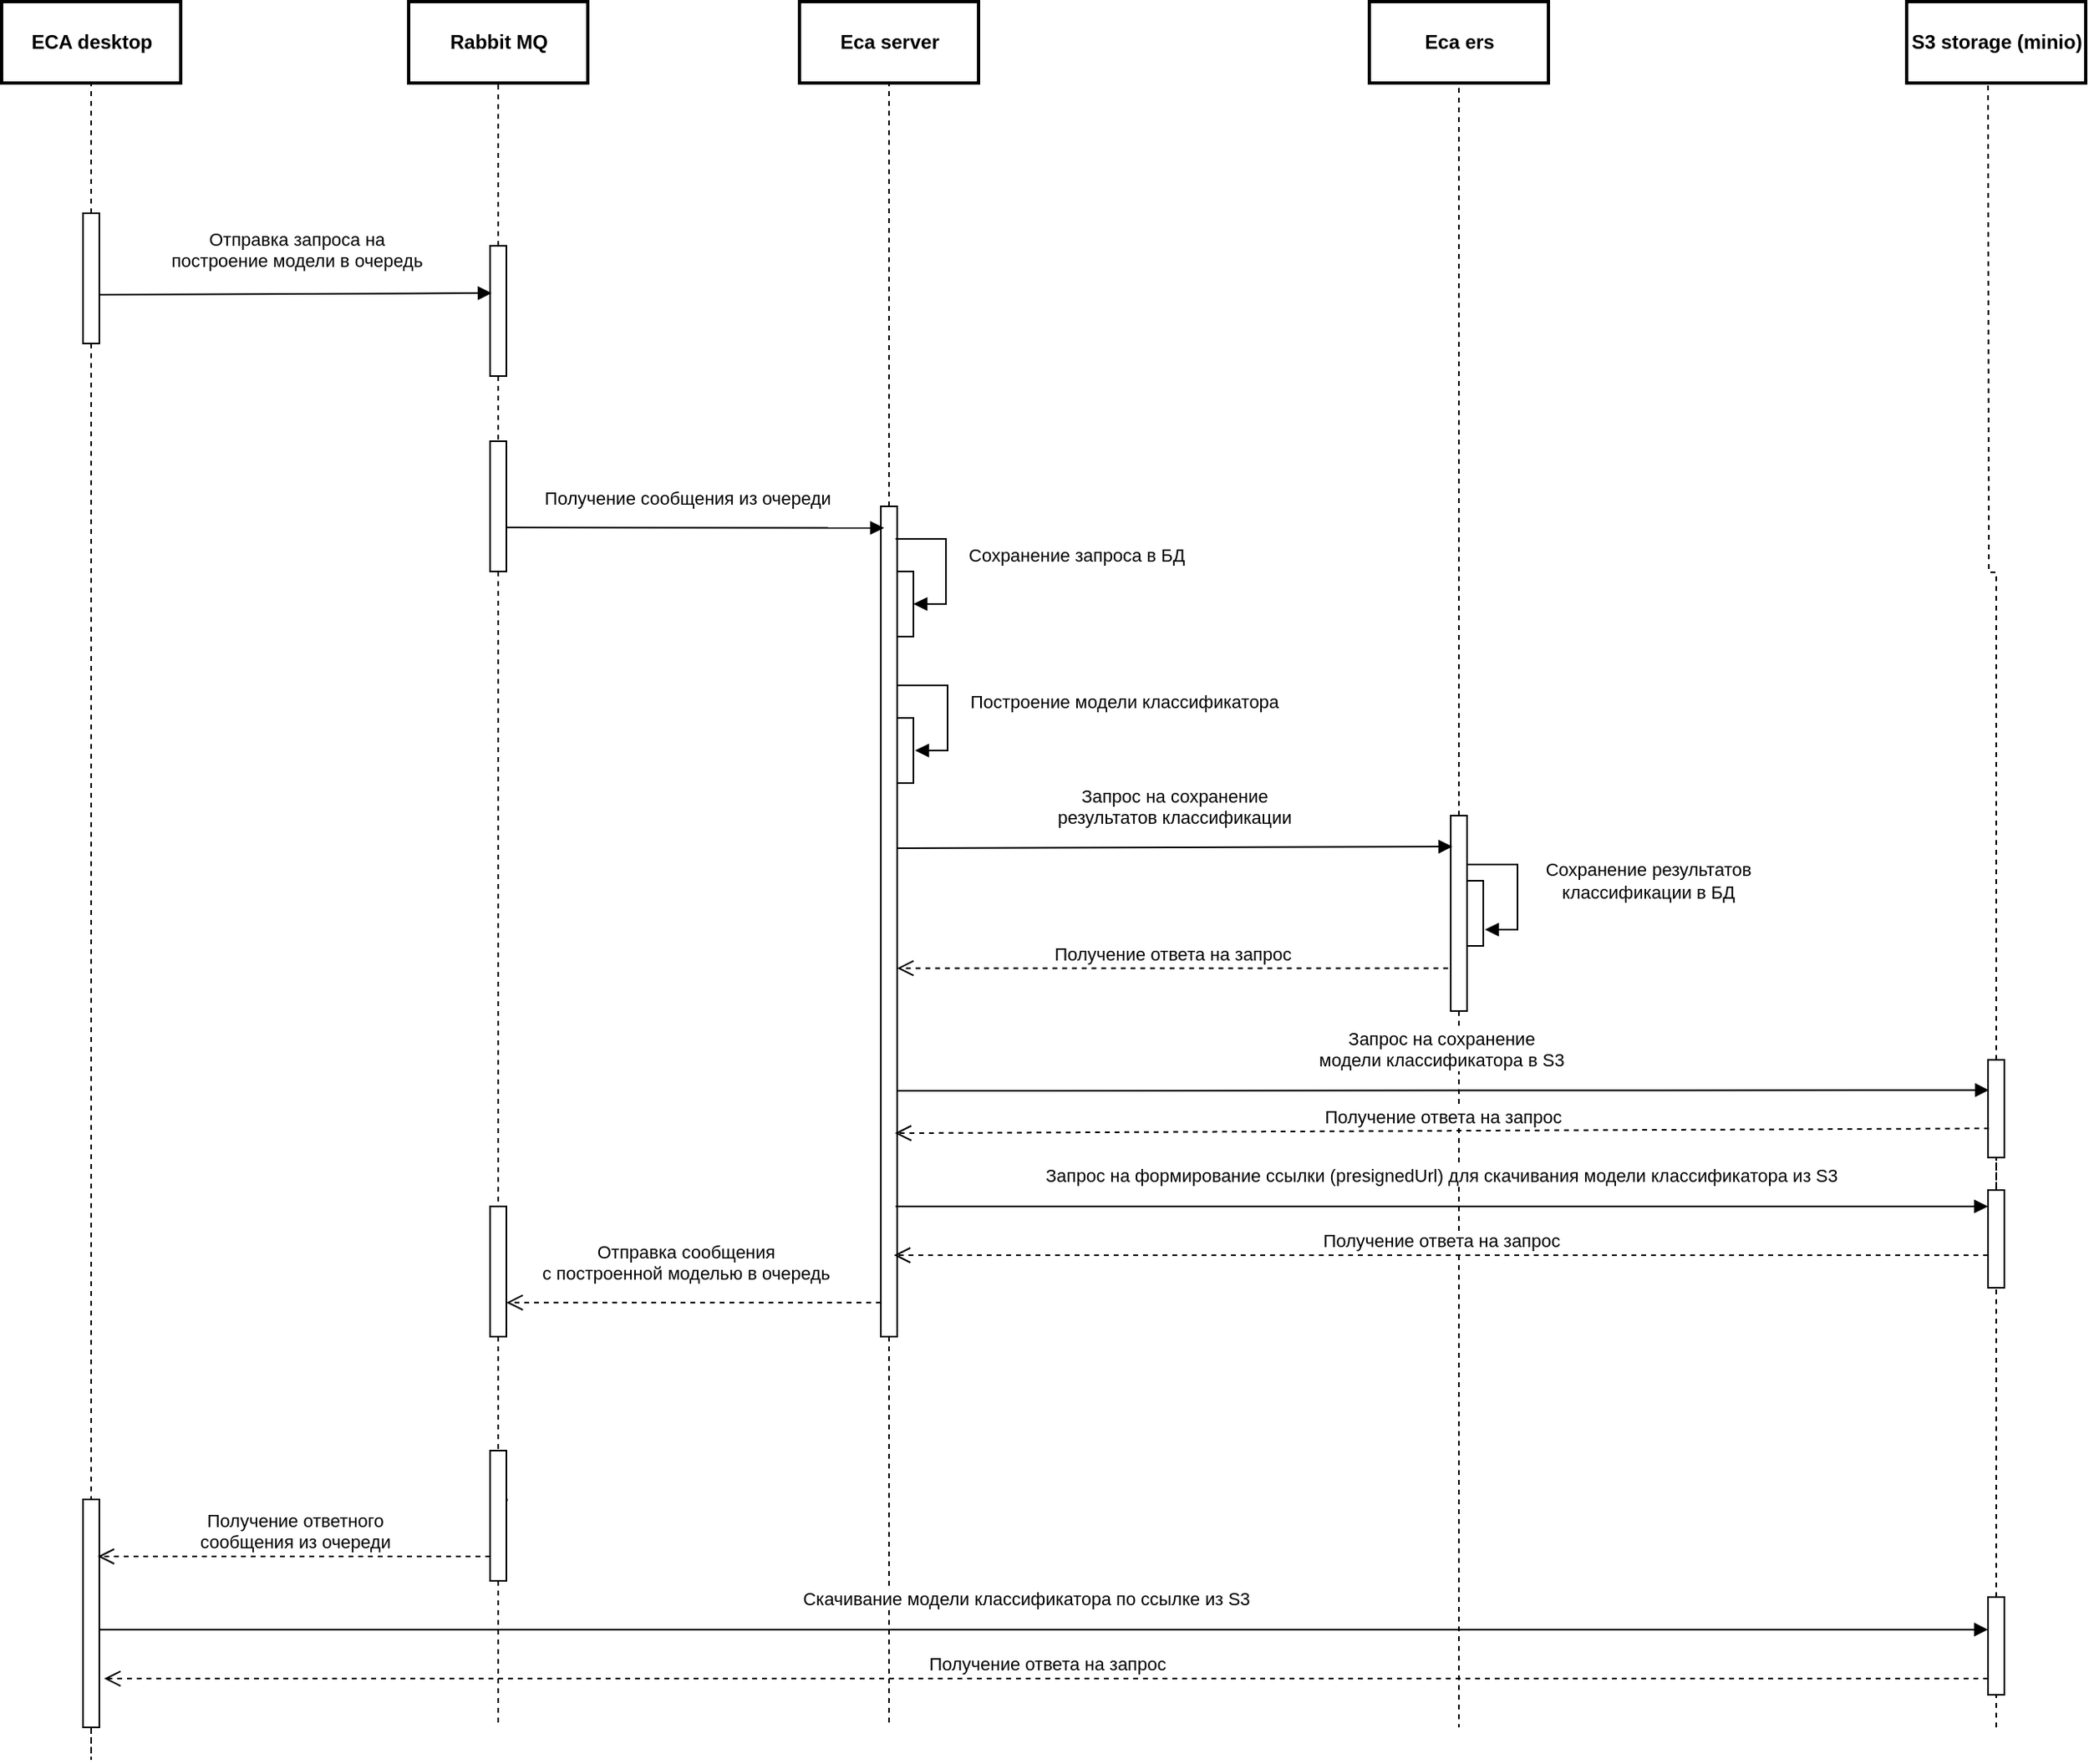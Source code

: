 <mxfile version="21.4.0" type="device">
  <diagram id="kgpKYQtTHZ0yAKxKKP6v" name="Page-1">
    <mxGraphModel dx="1838" dy="1022" grid="1" gridSize="10" guides="1" tooltips="1" connect="1" arrows="1" fold="1" page="1" pageScale="1" pageWidth="850" pageHeight="1100" math="0" shadow="0">
      <root>
        <mxCell id="0" />
        <mxCell id="1" parent="0" />
        <mxCell id="naLQoQvjF8YPUEuu64ZZ-8" style="edgeStyle=orthogonalEdgeStyle;rounded=0;orthogonalLoop=1;jettySize=auto;html=1;endArrow=none;endFill=0;dashed=1;" parent="1" source="naLQoQvjF8YPUEuu64ZZ-2" edge="1">
          <mxGeometry relative="1" as="geometry">
            <mxPoint x="75" y="140" as="targetPoint" />
          </mxGeometry>
        </mxCell>
        <mxCell id="naLQoQvjF8YPUEuu64ZZ-19" style="edgeStyle=orthogonalEdgeStyle;rounded=0;orthogonalLoop=1;jettySize=auto;html=1;dashed=1;endArrow=none;endFill=0;" parent="1" source="naLQoQvjF8YPUEuu64ZZ-2" target="naLQoQvjF8YPUEuu64ZZ-53" edge="1">
          <mxGeometry relative="1" as="geometry">
            <mxPoint x="75" y="760" as="targetPoint" />
          </mxGeometry>
        </mxCell>
        <mxCell id="naLQoQvjF8YPUEuu64ZZ-2" value="" style="html=1;points=[];perimeter=orthogonalPerimeter;" parent="1" vertex="1">
          <mxGeometry x="70" y="230" width="10" height="80" as="geometry" />
        </mxCell>
        <mxCell id="naLQoQvjF8YPUEuu64ZZ-12" value="&lt;b&gt;ECA desktop&lt;/b&gt;" style="html=1;strokeWidth=2;" parent="1" vertex="1">
          <mxGeometry x="20" y="100" width="110" height="50" as="geometry" />
        </mxCell>
        <mxCell id="naLQoQvjF8YPUEuu64ZZ-18" style="edgeStyle=orthogonalEdgeStyle;rounded=0;orthogonalLoop=1;jettySize=auto;html=1;entryX=0.5;entryY=1;entryDx=0;entryDy=0;dashed=1;endArrow=none;endFill=0;" parent="1" source="naLQoQvjF8YPUEuu64ZZ-13" target="naLQoQvjF8YPUEuu64ZZ-17" edge="1">
          <mxGeometry relative="1" as="geometry" />
        </mxCell>
        <mxCell id="naLQoQvjF8YPUEuu64ZZ-13" value="" style="html=1;points=[];perimeter=orthogonalPerimeter;" parent="1" vertex="1">
          <mxGeometry x="320" y="250" width="10" height="80" as="geometry" />
        </mxCell>
        <mxCell id="naLQoQvjF8YPUEuu64ZZ-16" value="&lt;font style=&quot;font-size: 11px&quot;&gt;Отправка запроса на &lt;br&gt;построение модели в очередь&lt;/font&gt;" style="html=1;verticalAlign=bottom;endArrow=block;" parent="1" edge="1">
          <mxGeometry x="0.004" y="11" width="80" relative="1" as="geometry">
            <mxPoint x="80" y="280" as="sourcePoint" />
            <mxPoint x="321" y="279" as="targetPoint" />
            <mxPoint as="offset" />
          </mxGeometry>
        </mxCell>
        <mxCell id="naLQoQvjF8YPUEuu64ZZ-17" value="&lt;b&gt;Rabbit MQ&lt;/b&gt;" style="html=1;" parent="1" vertex="1">
          <mxGeometry x="270" y="100" width="110" height="50" as="geometry" />
        </mxCell>
        <mxCell id="naLQoQvjF8YPUEuu64ZZ-21" value="&lt;b&gt;Rabbit MQ&lt;/b&gt;" style="html=1;strokeWidth=2;" parent="1" vertex="1">
          <mxGeometry x="270" y="100" width="110" height="50" as="geometry" />
        </mxCell>
        <mxCell id="naLQoQvjF8YPUEuu64ZZ-22" value="&lt;b&gt;Eca server&lt;/b&gt;" style="html=1;strokeWidth=2;" parent="1" vertex="1">
          <mxGeometry x="510" y="100" width="110" height="50" as="geometry" />
        </mxCell>
        <mxCell id="naLQoQvjF8YPUEuu64ZZ-24" value="&lt;b&gt;Eca ers&lt;/b&gt;" style="html=1;strokeWidth=2;" parent="1" vertex="1">
          <mxGeometry x="860" y="100" width="110" height="50" as="geometry" />
        </mxCell>
        <mxCell id="naLQoQvjF8YPUEuu64ZZ-40" style="edgeStyle=orthogonalEdgeStyle;rounded=0;orthogonalLoop=1;jettySize=auto;html=1;entryX=0.5;entryY=1;entryDx=0;entryDy=0;dashed=1;endArrow=none;endFill=0;strokeColor=#000000;" parent="1" source="naLQoQvjF8YPUEuu64ZZ-25" target="naLQoQvjF8YPUEuu64ZZ-22" edge="1">
          <mxGeometry relative="1" as="geometry" />
        </mxCell>
        <mxCell id="naLQoQvjF8YPUEuu64ZZ-56" style="edgeStyle=orthogonalEdgeStyle;rounded=0;orthogonalLoop=1;jettySize=auto;html=1;dashed=1;endArrow=none;endFill=0;strokeColor=#000000;" parent="1" source="naLQoQvjF8YPUEuu64ZZ-25" edge="1">
          <mxGeometry relative="1" as="geometry">
            <mxPoint x="565" y="1160" as="targetPoint" />
          </mxGeometry>
        </mxCell>
        <mxCell id="naLQoQvjF8YPUEuu64ZZ-25" value="" style="html=1;points=[];perimeter=orthogonalPerimeter;" parent="1" vertex="1">
          <mxGeometry x="560" y="410" width="10" height="510" as="geometry" />
        </mxCell>
        <mxCell id="naLQoQvjF8YPUEuu64ZZ-31" value="" style="html=1;points=[];perimeter=orthogonalPerimeter;" parent="1" vertex="1">
          <mxGeometry x="320" y="370" width="10" height="80" as="geometry" />
        </mxCell>
        <mxCell id="naLQoQvjF8YPUEuu64ZZ-32" style="edgeStyle=orthogonalEdgeStyle;rounded=0;orthogonalLoop=1;jettySize=auto;html=1;dashed=1;endArrow=none;endFill=0;" parent="1" source="naLQoQvjF8YPUEuu64ZZ-13" target="naLQoQvjF8YPUEuu64ZZ-31" edge="1">
          <mxGeometry relative="1" as="geometry">
            <mxPoint x="325" y="770" as="targetPoint" />
            <mxPoint x="325" y="330" as="sourcePoint" />
          </mxGeometry>
        </mxCell>
        <mxCell id="naLQoQvjF8YPUEuu64ZZ-34" value="&lt;font style=&quot;font-size: 11px&quot;&gt;Получение сообщения из очереди&lt;/font&gt;" style="html=1;verticalAlign=bottom;endArrow=block;strokeColor=#000000;entryX=0.2;entryY=0.026;entryDx=0;entryDy=0;entryPerimeter=0;" parent="1" target="naLQoQvjF8YPUEuu64ZZ-25" edge="1">
          <mxGeometry x="-0.043" y="9" width="80" relative="1" as="geometry">
            <mxPoint x="330" y="423" as="sourcePoint" />
            <mxPoint x="330" y="420" as="targetPoint" />
            <mxPoint as="offset" />
          </mxGeometry>
        </mxCell>
        <mxCell id="naLQoQvjF8YPUEuu64ZZ-35" value="" style="html=1;points=[];perimeter=orthogonalPerimeter;" parent="1" vertex="1">
          <mxGeometry x="570" y="450" width="10" height="40" as="geometry" />
        </mxCell>
        <mxCell id="naLQoQvjF8YPUEuu64ZZ-36" value="Сохранение запроса в БД" style="edgeStyle=orthogonalEdgeStyle;html=1;align=left;spacingLeft=2;endArrow=block;rounded=0;strokeColor=#000000;" parent="1" edge="1">
          <mxGeometry x="-0.099" y="10" relative="1" as="geometry">
            <mxPoint x="569" y="430" as="sourcePoint" />
            <Array as="points">
              <mxPoint x="569" y="430" />
              <mxPoint x="600" y="430" />
              <mxPoint x="600" y="470" />
            </Array>
            <mxPoint x="580" y="470" as="targetPoint" />
            <mxPoint as="offset" />
          </mxGeometry>
        </mxCell>
        <mxCell id="naLQoQvjF8YPUEuu64ZZ-38" value="" style="html=1;points=[];perimeter=orthogonalPerimeter;" parent="1" vertex="1">
          <mxGeometry x="570" y="540" width="10" height="40" as="geometry" />
        </mxCell>
        <mxCell id="naLQoQvjF8YPUEuu64ZZ-48" style="edgeStyle=orthogonalEdgeStyle;rounded=0;orthogonalLoop=1;jettySize=auto;html=1;entryX=0.5;entryY=1;entryDx=0;entryDy=0;endArrow=none;endFill=0;strokeColor=#000000;dashed=1;" parent="1" source="naLQoQvjF8YPUEuu64ZZ-42" target="naLQoQvjF8YPUEuu64ZZ-24" edge="1">
          <mxGeometry relative="1" as="geometry" />
        </mxCell>
        <mxCell id="naLQoQvjF8YPUEuu64ZZ-57" style="edgeStyle=orthogonalEdgeStyle;rounded=0;orthogonalLoop=1;jettySize=auto;html=1;dashed=1;endArrow=none;endFill=0;strokeColor=#000000;" parent="1" source="naLQoQvjF8YPUEuu64ZZ-42" edge="1">
          <mxGeometry relative="1" as="geometry">
            <mxPoint x="915" y="1160" as="targetPoint" />
          </mxGeometry>
        </mxCell>
        <mxCell id="naLQoQvjF8YPUEuu64ZZ-42" value="" style="html=1;points=[];perimeter=orthogonalPerimeter;" parent="1" vertex="1">
          <mxGeometry x="910" y="600" width="10" height="120" as="geometry" />
        </mxCell>
        <mxCell id="naLQoQvjF8YPUEuu64ZZ-44" value="&lt;font style=&quot;font-size: 11px&quot;&gt;Запрос на сохранение&lt;br&gt;результатов классификации&lt;/font&gt;" style="html=1;verticalAlign=bottom;endArrow=block;strokeColor=#000000;" parent="1" edge="1">
          <mxGeometry x="-0.003" y="10" width="80" relative="1" as="geometry">
            <mxPoint x="570" y="620" as="sourcePoint" />
            <mxPoint x="911" y="619" as="targetPoint" />
            <mxPoint as="offset" />
          </mxGeometry>
        </mxCell>
        <mxCell id="naLQoQvjF8YPUEuu64ZZ-45" value="&lt;font style=&quot;font-size: 11px&quot;&gt;Получение ответа на запрос&lt;/font&gt;" style="html=1;verticalAlign=bottom;endArrow=open;dashed=1;endSize=8;strokeColor=#000000;exitX=-0.165;exitY=0.781;exitDx=0;exitDy=0;exitPerimeter=0;" parent="1" source="naLQoQvjF8YPUEuu64ZZ-42" target="naLQoQvjF8YPUEuu64ZZ-25" edge="1">
          <mxGeometry relative="1" as="geometry">
            <mxPoint x="910" y="680" as="sourcePoint" />
            <mxPoint x="830" y="680" as="targetPoint" />
          </mxGeometry>
        </mxCell>
        <mxCell id="naLQoQvjF8YPUEuu64ZZ-46" value="&lt;font style=&quot;font-size: 11px&quot;&gt;Построение модели классификатора&lt;/font&gt;" style="edgeStyle=orthogonalEdgeStyle;html=1;align=left;spacingLeft=2;endArrow=block;rounded=0;strokeColor=#000000;" parent="1" edge="1">
          <mxGeometry x="-0.099" y="10" relative="1" as="geometry">
            <mxPoint x="570" y="520" as="sourcePoint" />
            <Array as="points">
              <mxPoint x="570" y="520" />
              <mxPoint x="601" y="520" />
              <mxPoint x="601" y="560" />
            </Array>
            <mxPoint x="581" y="560" as="targetPoint" />
            <mxPoint as="offset" />
          </mxGeometry>
        </mxCell>
        <mxCell id="naLQoQvjF8YPUEuu64ZZ-55" style="edgeStyle=orthogonalEdgeStyle;rounded=0;orthogonalLoop=1;jettySize=auto;html=1;dashed=1;endArrow=none;endFill=0;strokeColor=#000000;" parent="1" source="naLQoQvjF8YPUEuu64ZZ-58" edge="1">
          <mxGeometry relative="1" as="geometry">
            <mxPoint x="325" y="1160" as="targetPoint" />
          </mxGeometry>
        </mxCell>
        <mxCell id="naLQoQvjF8YPUEuu64ZZ-50" value="" style="html=1;points=[];perimeter=orthogonalPerimeter;" parent="1" vertex="1">
          <mxGeometry x="320" y="840" width="10" height="80" as="geometry" />
        </mxCell>
        <mxCell id="naLQoQvjF8YPUEuu64ZZ-51" style="edgeStyle=orthogonalEdgeStyle;rounded=0;orthogonalLoop=1;jettySize=auto;html=1;dashed=1;endArrow=none;endFill=0;" parent="1" source="naLQoQvjF8YPUEuu64ZZ-31" target="naLQoQvjF8YPUEuu64ZZ-50" edge="1">
          <mxGeometry relative="1" as="geometry">
            <mxPoint x="325" y="760" as="targetPoint" />
            <mxPoint x="325" y="450" as="sourcePoint" />
          </mxGeometry>
        </mxCell>
        <mxCell id="naLQoQvjF8YPUEuu64ZZ-52" value="&lt;font style=&quot;font-size: 11px&quot;&gt;Отправка сообщения&lt;br&gt;с построенной моделью в очередь&lt;/font&gt;" style="html=1;verticalAlign=bottom;endArrow=open;dashed=1;endSize=8;strokeColor=#000000;exitX=0;exitY=0.959;exitDx=0;exitDy=0;exitPerimeter=0;" parent="1" target="naLQoQvjF8YPUEuu64ZZ-50" edge="1" source="naLQoQvjF8YPUEuu64ZZ-25">
          <mxGeometry x="0.043" y="-9" relative="1" as="geometry">
            <mxPoint x="560" y="739.5" as="sourcePoint" />
            <mxPoint x="480" y="739.5" as="targetPoint" />
            <mxPoint as="offset" />
          </mxGeometry>
        </mxCell>
        <mxCell id="naLQoQvjF8YPUEuu64ZZ-54" style="edgeStyle=orthogonalEdgeStyle;rounded=0;orthogonalLoop=1;jettySize=auto;html=1;endArrow=none;endFill=0;strokeColor=#000000;dashed=1;" parent="1" source="naLQoQvjF8YPUEuu64ZZ-53" edge="1">
          <mxGeometry relative="1" as="geometry">
            <mxPoint x="75" y="1120" as="targetPoint" />
          </mxGeometry>
        </mxCell>
        <mxCell id="naLQoQvjF8YPUEuu64ZZ-53" value="" style="html=1;points=[];perimeter=orthogonalPerimeter;" parent="1" vertex="1">
          <mxGeometry x="70" y="1020" width="10" height="140" as="geometry" />
        </mxCell>
        <mxCell id="naLQoQvjF8YPUEuu64ZZ-59" style="edgeStyle=orthogonalEdgeStyle;rounded=0;orthogonalLoop=1;jettySize=auto;html=1;dashed=1;endArrow=none;endFill=0;strokeColor=#000000;" parent="1" source="naLQoQvjF8YPUEuu64ZZ-50" target="naLQoQvjF8YPUEuu64ZZ-58" edge="1">
          <mxGeometry relative="1" as="geometry">
            <mxPoint x="325" y="1000" as="targetPoint" />
            <mxPoint x="325" y="780" as="sourcePoint" />
          </mxGeometry>
        </mxCell>
        <mxCell id="naLQoQvjF8YPUEuu64ZZ-60" value="&lt;font style=&quot;font-size: 11px&quot;&gt;Получение ответного&lt;br&gt;сообщения из очереди&lt;/font&gt;" style="html=1;verticalAlign=bottom;endArrow=open;dashed=1;endSize=8;strokeColor=#000000;entryX=0.9;entryY=0.25;entryDx=0;entryDy=0;entryPerimeter=0;" parent="1" target="naLQoQvjF8YPUEuu64ZZ-53" edge="1" source="naLQoQvjF8YPUEuu64ZZ-58">
          <mxGeometry x="-0.004" relative="1" as="geometry">
            <mxPoint x="320" y="1040" as="sourcePoint" />
            <mxPoint x="240" y="869.5" as="targetPoint" />
            <mxPoint as="offset" />
          </mxGeometry>
        </mxCell>
        <mxCell id="Wha3gfl5ObDoSyTYLjjx-1" value="" style="html=1;points=[];perimeter=orthogonalPerimeter;" parent="1" vertex="1">
          <mxGeometry x="920" y="640" width="10" height="40" as="geometry" />
        </mxCell>
        <mxCell id="Wha3gfl5ObDoSyTYLjjx-2" value="Сохранение результатов&lt;br&gt;классификации в БД" style="edgeStyle=orthogonalEdgeStyle;html=1;align=center;spacingLeft=2;endArrow=block;rounded=0;strokeColor=#000000;" parent="1" edge="1">
          <mxGeometry x="-0.1" y="79" relative="1" as="geometry">
            <mxPoint x="920" y="630" as="sourcePoint" />
            <Array as="points">
              <mxPoint x="920" y="630" />
              <mxPoint x="951" y="630" />
              <mxPoint x="951" y="670" />
            </Array>
            <mxPoint x="931" y="670" as="targetPoint" />
            <mxPoint as="offset" />
          </mxGeometry>
        </mxCell>
        <mxCell id="bhw_Wczlu2RFrwPE-7u4-1" value="&lt;b&gt;S3 storage (minio)&lt;/b&gt;" style="html=1;strokeWidth=2;" vertex="1" parent="1">
          <mxGeometry x="1190" y="100" width="110" height="50" as="geometry" />
        </mxCell>
        <mxCell id="bhw_Wczlu2RFrwPE-7u4-3" style="edgeStyle=orthogonalEdgeStyle;rounded=0;orthogonalLoop=1;jettySize=auto;html=1;entryX=0.5;entryY=1;entryDx=0;entryDy=0;endArrow=none;endFill=0;strokeColor=#000000;dashed=1;" edge="1" parent="1" source="bhw_Wczlu2RFrwPE-7u4-4">
          <mxGeometry relative="1" as="geometry">
            <mxPoint x="1240" y="1120" as="sourcePoint" />
            <mxPoint x="1240" y="150" as="targetPoint" />
          </mxGeometry>
        </mxCell>
        <mxCell id="bhw_Wczlu2RFrwPE-7u4-5" value="" style="edgeStyle=orthogonalEdgeStyle;rounded=0;orthogonalLoop=1;jettySize=auto;html=1;entryX=0.5;entryY=1;entryDx=0;entryDy=0;endArrow=none;endFill=0;strokeColor=#000000;dashed=1;" edge="1" parent="1" source="bhw_Wczlu2RFrwPE-7u4-9" target="bhw_Wczlu2RFrwPE-7u4-4">
          <mxGeometry relative="1" as="geometry">
            <mxPoint x="1245" y="1120" as="sourcePoint" />
            <mxPoint x="1240" y="150" as="targetPoint" />
          </mxGeometry>
        </mxCell>
        <mxCell id="bhw_Wczlu2RFrwPE-7u4-4" value="" style="html=1;points=[];perimeter=orthogonalPerimeter;" vertex="1" parent="1">
          <mxGeometry x="1240" y="750" width="10" height="60" as="geometry" />
        </mxCell>
        <mxCell id="bhw_Wczlu2RFrwPE-7u4-6" value="&lt;font style=&quot;font-size: 11px&quot;&gt;Запрос на сохранение&lt;br&gt;модели классификатора в S3&lt;br&gt;&lt;/font&gt;" style="html=1;verticalAlign=bottom;endArrow=block;strokeColor=#000000;entryX=0.059;entryY=0.31;entryDx=0;entryDy=0;entryPerimeter=0;" edge="1" parent="1" target="bhw_Wczlu2RFrwPE-7u4-4">
          <mxGeometry x="-0.003" y="10" width="80" relative="1" as="geometry">
            <mxPoint x="570" y="769" as="sourcePoint" />
            <mxPoint x="911" y="770" as="targetPoint" />
            <mxPoint as="offset" />
          </mxGeometry>
        </mxCell>
        <mxCell id="bhw_Wczlu2RFrwPE-7u4-7" value="&lt;font style=&quot;font-size: 11px&quot;&gt;Получение ответа на запрос&lt;/font&gt;" style="html=1;verticalAlign=bottom;endArrow=open;dashed=1;endSize=8;strokeColor=#000000;exitX=0.059;exitY=0.702;exitDx=0;exitDy=0;exitPerimeter=0;entryX=0.859;entryY=0.755;entryDx=0;entryDy=0;entryPerimeter=0;" edge="1" parent="1" source="bhw_Wczlu2RFrwPE-7u4-4" target="naLQoQvjF8YPUEuu64ZZ-25">
          <mxGeometry relative="1" as="geometry">
            <mxPoint x="1208" y="800" as="sourcePoint" />
            <mxPoint x="870" y="800" as="targetPoint" />
          </mxGeometry>
        </mxCell>
        <mxCell id="bhw_Wczlu2RFrwPE-7u4-10" value="" style="edgeStyle=orthogonalEdgeStyle;rounded=0;orthogonalLoop=1;jettySize=auto;html=1;entryX=0.5;entryY=1;entryDx=0;entryDy=0;endArrow=none;endFill=0;strokeColor=#000000;dashed=1;" edge="1" parent="1" source="bhw_Wczlu2RFrwPE-7u4-15" target="bhw_Wczlu2RFrwPE-7u4-9">
          <mxGeometry relative="1" as="geometry">
            <mxPoint x="1245" y="1160" as="sourcePoint" />
            <mxPoint x="1245" y="810" as="targetPoint" />
          </mxGeometry>
        </mxCell>
        <mxCell id="bhw_Wczlu2RFrwPE-7u4-9" value="" style="html=1;points=[];perimeter=orthogonalPerimeter;" vertex="1" parent="1">
          <mxGeometry x="1240" y="830" width="10" height="60" as="geometry" />
        </mxCell>
        <mxCell id="bhw_Wczlu2RFrwPE-7u4-11" value="&lt;font style=&quot;font-size: 11px&quot;&gt;Запрос на формирование ссылки (presignedUrl) для скачивания модели классификатора из S3&lt;br&gt;&lt;/font&gt;" style="html=1;verticalAlign=bottom;endArrow=block;strokeColor=#000000;entryX=0.059;entryY=0.31;entryDx=0;entryDy=0;entryPerimeter=0;" edge="1" parent="1">
          <mxGeometry x="-0.003" y="10" width="80" relative="1" as="geometry">
            <mxPoint x="569" y="840" as="sourcePoint" />
            <mxPoint x="1240" y="840" as="targetPoint" />
            <mxPoint as="offset" />
          </mxGeometry>
        </mxCell>
        <mxCell id="bhw_Wczlu2RFrwPE-7u4-12" value="&lt;font style=&quot;font-size: 11px&quot;&gt;Получение ответа на запрос&lt;/font&gt;" style="html=1;verticalAlign=bottom;endArrow=open;dashed=1;endSize=8;strokeColor=#000000;exitX=0.059;exitY=0.702;exitDx=0;exitDy=0;exitPerimeter=0;" edge="1" parent="1">
          <mxGeometry relative="1" as="geometry">
            <mxPoint x="1240" y="870" as="sourcePoint" />
            <mxPoint x="568" y="870" as="targetPoint" />
          </mxGeometry>
        </mxCell>
        <mxCell id="bhw_Wczlu2RFrwPE-7u4-13" value="" style="html=1;verticalAlign=bottom;endArrow=open;dashed=1;endSize=8;strokeColor=#000000;entryX=0.9;entryY=0.25;entryDx=0;entryDy=0;entryPerimeter=0;" edge="1" parent="1" target="naLQoQvjF8YPUEuu64ZZ-58">
          <mxGeometry x="-0.004" relative="1" as="geometry">
            <mxPoint x="320" y="1040" as="sourcePoint" />
            <mxPoint x="79" y="1048" as="targetPoint" />
            <mxPoint as="offset" />
          </mxGeometry>
        </mxCell>
        <mxCell id="naLQoQvjF8YPUEuu64ZZ-58" value="" style="html=1;points=[];perimeter=orthogonalPerimeter;" parent="1" vertex="1">
          <mxGeometry x="320" y="990" width="10" height="80" as="geometry" />
        </mxCell>
        <mxCell id="bhw_Wczlu2RFrwPE-7u4-16" value="" style="edgeStyle=orthogonalEdgeStyle;rounded=0;orthogonalLoop=1;jettySize=auto;html=1;entryX=0.5;entryY=1;entryDx=0;entryDy=0;endArrow=none;endFill=0;strokeColor=#000000;dashed=1;" edge="1" parent="1" target="bhw_Wczlu2RFrwPE-7u4-15">
          <mxGeometry relative="1" as="geometry">
            <mxPoint x="1245" y="1160" as="sourcePoint" />
            <mxPoint x="1245" y="890" as="targetPoint" />
          </mxGeometry>
        </mxCell>
        <mxCell id="bhw_Wczlu2RFrwPE-7u4-15" value="" style="html=1;points=[];perimeter=orthogonalPerimeter;" vertex="1" parent="1">
          <mxGeometry x="1240" y="1080" width="10" height="60" as="geometry" />
        </mxCell>
        <mxCell id="bhw_Wczlu2RFrwPE-7u4-18" value="&lt;font style=&quot;font-size: 11px&quot;&gt;Скачивание модели классификатора по ссылке из S3&lt;br&gt;&lt;/font&gt;" style="html=1;verticalAlign=bottom;endArrow=block;strokeColor=#000000;entryX=0;entryY=0.333;entryDx=0;entryDy=0;entryPerimeter=0;" edge="1" parent="1" target="bhw_Wczlu2RFrwPE-7u4-15">
          <mxGeometry x="-0.017" y="10" width="80" relative="1" as="geometry">
            <mxPoint x="80" y="1100" as="sourcePoint" />
            <mxPoint x="751" y="1100" as="targetPoint" />
            <mxPoint x="-1" as="offset" />
          </mxGeometry>
        </mxCell>
        <mxCell id="bhw_Wczlu2RFrwPE-7u4-19" value="&lt;font style=&quot;font-size: 11px&quot;&gt;Получение ответа на запрос&lt;/font&gt;" style="html=1;verticalAlign=bottom;endArrow=open;dashed=1;endSize=8;strokeColor=#000000;exitX=0.059;exitY=0.702;exitDx=0;exitDy=0;exitPerimeter=0;entryX=1.294;entryY=0.786;entryDx=0;entryDy=0;entryPerimeter=0;" edge="1" parent="1" target="naLQoQvjF8YPUEuu64ZZ-53">
          <mxGeometry relative="1" as="geometry">
            <mxPoint x="1240" y="1130" as="sourcePoint" />
            <mxPoint x="568" y="1130" as="targetPoint" />
          </mxGeometry>
        </mxCell>
      </root>
    </mxGraphModel>
  </diagram>
</mxfile>
